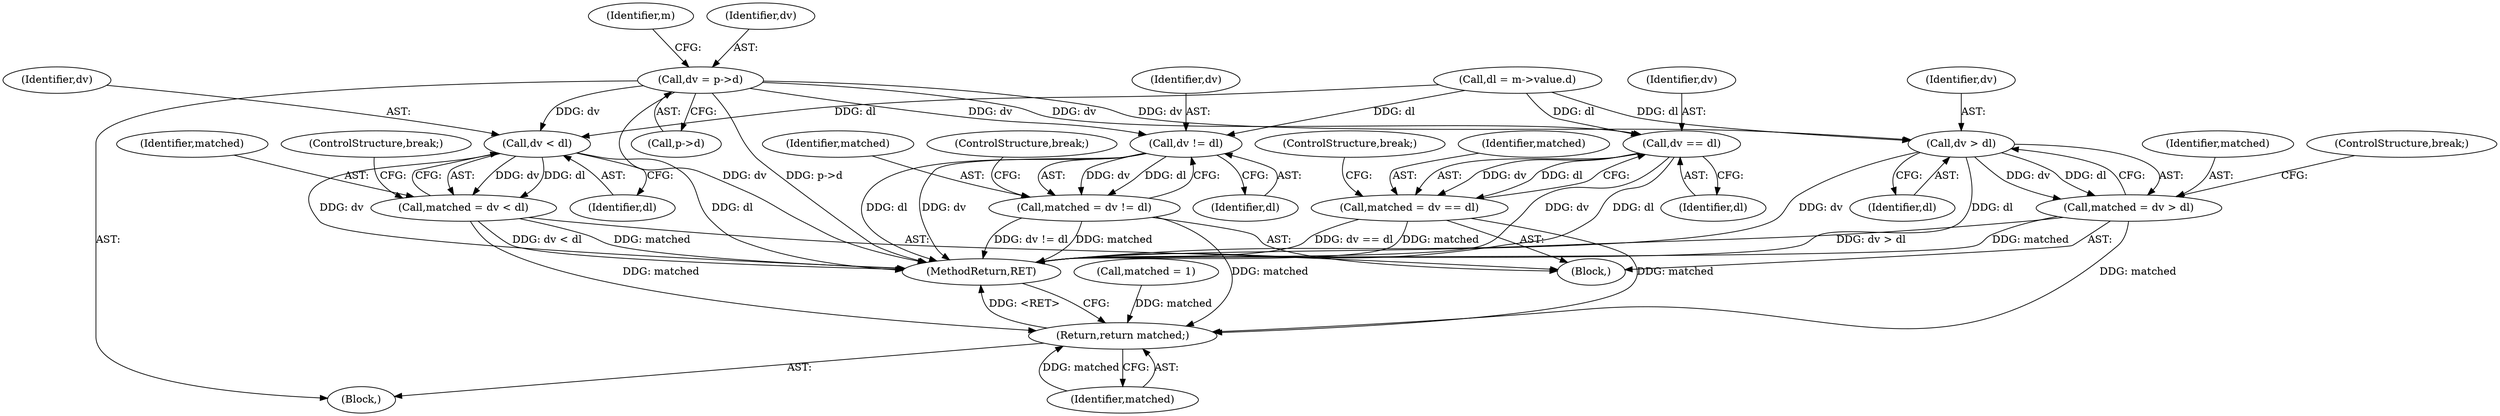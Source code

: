 digraph "0_file_74cafd7de9ec99a14f4480927580e501c8f852c3@pointer" {
"1000260" [label="(Call,dv = p->d)"];
"1000278" [label="(Call,dv != dl)"];
"1000276" [label="(Call,matched = dv != dl)"];
"1000313" [label="(Return,return matched;)"];
"1000285" [label="(Call,dv == dl)"];
"1000283" [label="(Call,matched = dv == dl)"];
"1000292" [label="(Call,dv > dl)"];
"1000290" [label="(Call,matched = dv > dl)"];
"1000299" [label="(Call,dv < dl)"];
"1000297" [label="(Call,matched = dv < dl)"];
"1000283" [label="(Call,matched = dv == dl)"];
"1000294" [label="(Identifier,dl)"];
"1000299" [label="(Call,dv < dl)"];
"1000288" [label="(ControlStructure,break;)"];
"1000267" [label="(Identifier,m)"];
"1000280" [label="(Identifier,dl)"];
"1000279" [label="(Identifier,dv)"];
"1000285" [label="(Call,dv == dl)"];
"1000291" [label="(Identifier,matched)"];
"1000277" [label="(Identifier,matched)"];
"1000313" [label="(Return,return matched;)"];
"1000295" [label="(ControlStructure,break;)"];
"1000286" [label="(Identifier,dv)"];
"1000314" [label="(Identifier,matched)"];
"1000253" [label="(Call,dl = m->value.d)"];
"1000261" [label="(Identifier,dv)"];
"1000292" [label="(Call,dv > dl)"];
"1000269" [label="(Block,)"];
"1000281" [label="(ControlStructure,break;)"];
"1000302" [label="(ControlStructure,break;)"];
"1000301" [label="(Identifier,dl)"];
"1000290" [label="(Call,matched = dv > dl)"];
"1000994" [label="(MethodReturn,RET)"];
"1000260" [label="(Call,dv = p->d)"];
"1000284" [label="(Identifier,matched)"];
"1000298" [label="(Identifier,matched)"];
"1000271" [label="(Call,matched = 1)"];
"1000297" [label="(Call,matched = dv < dl)"];
"1000300" [label="(Identifier,dv)"];
"1000287" [label="(Identifier,dl)"];
"1000132" [label="(Block,)"];
"1000293" [label="(Identifier,dv)"];
"1000278" [label="(Call,dv != dl)"];
"1000276" [label="(Call,matched = dv != dl)"];
"1000262" [label="(Call,p->d)"];
"1000260" -> "1000132"  [label="AST: "];
"1000260" -> "1000262"  [label="CFG: "];
"1000261" -> "1000260"  [label="AST: "];
"1000262" -> "1000260"  [label="AST: "];
"1000267" -> "1000260"  [label="CFG: "];
"1000260" -> "1000994"  [label="DDG: p->d"];
"1000260" -> "1000994"  [label="DDG: dv"];
"1000260" -> "1000278"  [label="DDG: dv"];
"1000260" -> "1000285"  [label="DDG: dv"];
"1000260" -> "1000292"  [label="DDG: dv"];
"1000260" -> "1000299"  [label="DDG: dv"];
"1000278" -> "1000276"  [label="AST: "];
"1000278" -> "1000280"  [label="CFG: "];
"1000279" -> "1000278"  [label="AST: "];
"1000280" -> "1000278"  [label="AST: "];
"1000276" -> "1000278"  [label="CFG: "];
"1000278" -> "1000994"  [label="DDG: dl"];
"1000278" -> "1000994"  [label="DDG: dv"];
"1000278" -> "1000276"  [label="DDG: dv"];
"1000278" -> "1000276"  [label="DDG: dl"];
"1000253" -> "1000278"  [label="DDG: dl"];
"1000276" -> "1000269"  [label="AST: "];
"1000277" -> "1000276"  [label="AST: "];
"1000281" -> "1000276"  [label="CFG: "];
"1000276" -> "1000994"  [label="DDG: dv != dl"];
"1000276" -> "1000994"  [label="DDG: matched"];
"1000276" -> "1000313"  [label="DDG: matched"];
"1000313" -> "1000132"  [label="AST: "];
"1000313" -> "1000314"  [label="CFG: "];
"1000314" -> "1000313"  [label="AST: "];
"1000994" -> "1000313"  [label="CFG: "];
"1000313" -> "1000994"  [label="DDG: <RET>"];
"1000314" -> "1000313"  [label="DDG: matched"];
"1000283" -> "1000313"  [label="DDG: matched"];
"1000271" -> "1000313"  [label="DDG: matched"];
"1000297" -> "1000313"  [label="DDG: matched"];
"1000290" -> "1000313"  [label="DDG: matched"];
"1000285" -> "1000283"  [label="AST: "];
"1000285" -> "1000287"  [label="CFG: "];
"1000286" -> "1000285"  [label="AST: "];
"1000287" -> "1000285"  [label="AST: "];
"1000283" -> "1000285"  [label="CFG: "];
"1000285" -> "1000994"  [label="DDG: dv"];
"1000285" -> "1000994"  [label="DDG: dl"];
"1000285" -> "1000283"  [label="DDG: dv"];
"1000285" -> "1000283"  [label="DDG: dl"];
"1000253" -> "1000285"  [label="DDG: dl"];
"1000283" -> "1000269"  [label="AST: "];
"1000284" -> "1000283"  [label="AST: "];
"1000288" -> "1000283"  [label="CFG: "];
"1000283" -> "1000994"  [label="DDG: dv == dl"];
"1000283" -> "1000994"  [label="DDG: matched"];
"1000292" -> "1000290"  [label="AST: "];
"1000292" -> "1000294"  [label="CFG: "];
"1000293" -> "1000292"  [label="AST: "];
"1000294" -> "1000292"  [label="AST: "];
"1000290" -> "1000292"  [label="CFG: "];
"1000292" -> "1000994"  [label="DDG: dl"];
"1000292" -> "1000994"  [label="DDG: dv"];
"1000292" -> "1000290"  [label="DDG: dv"];
"1000292" -> "1000290"  [label="DDG: dl"];
"1000253" -> "1000292"  [label="DDG: dl"];
"1000290" -> "1000269"  [label="AST: "];
"1000291" -> "1000290"  [label="AST: "];
"1000295" -> "1000290"  [label="CFG: "];
"1000290" -> "1000994"  [label="DDG: matched"];
"1000290" -> "1000994"  [label="DDG: dv > dl"];
"1000299" -> "1000297"  [label="AST: "];
"1000299" -> "1000301"  [label="CFG: "];
"1000300" -> "1000299"  [label="AST: "];
"1000301" -> "1000299"  [label="AST: "];
"1000297" -> "1000299"  [label="CFG: "];
"1000299" -> "1000994"  [label="DDG: dl"];
"1000299" -> "1000994"  [label="DDG: dv"];
"1000299" -> "1000297"  [label="DDG: dv"];
"1000299" -> "1000297"  [label="DDG: dl"];
"1000253" -> "1000299"  [label="DDG: dl"];
"1000297" -> "1000269"  [label="AST: "];
"1000298" -> "1000297"  [label="AST: "];
"1000302" -> "1000297"  [label="CFG: "];
"1000297" -> "1000994"  [label="DDG: matched"];
"1000297" -> "1000994"  [label="DDG: dv < dl"];
}
